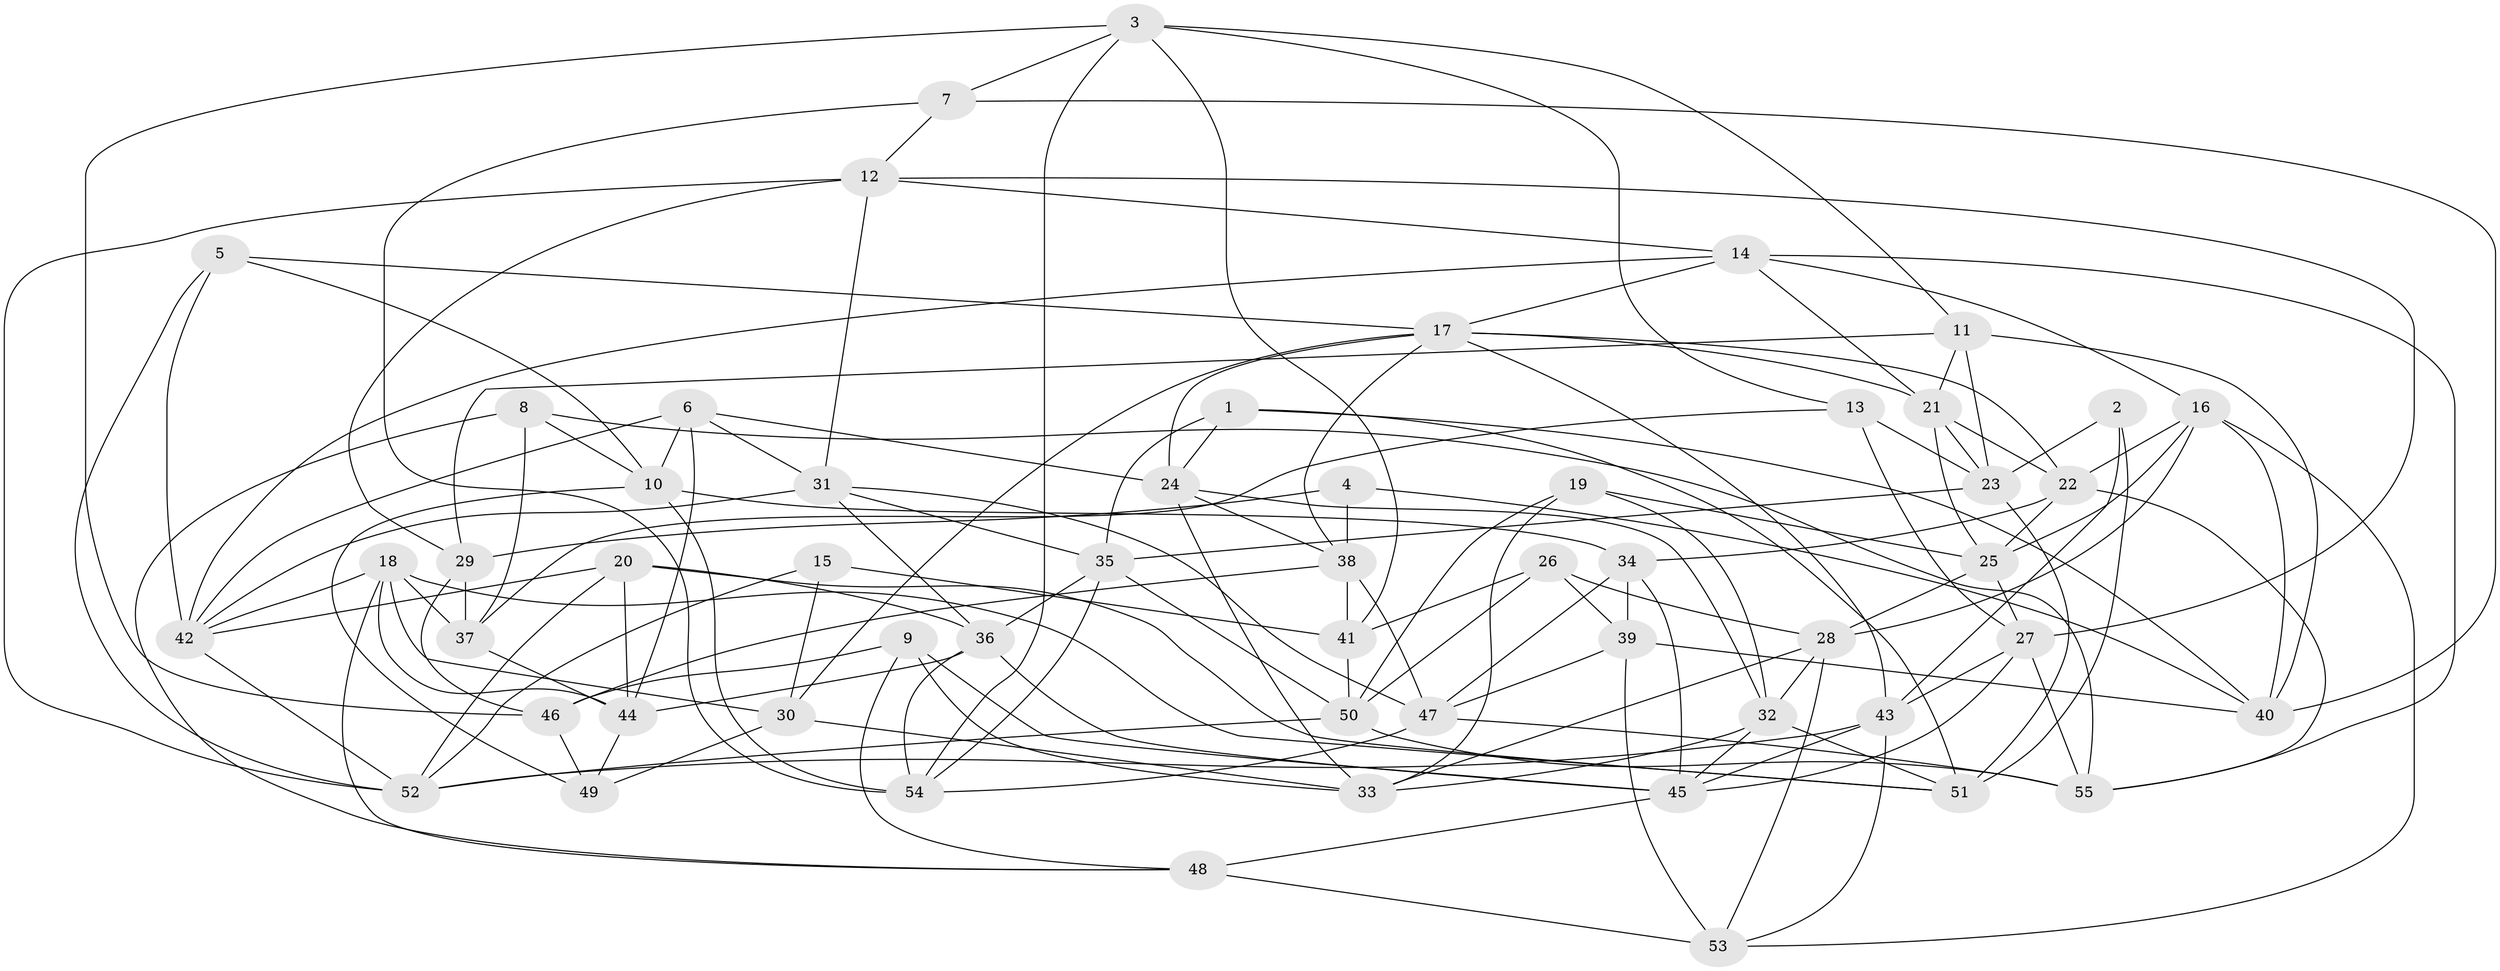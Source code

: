 // original degree distribution, {4: 1.0}
// Generated by graph-tools (version 1.1) at 2025/38/03/04/25 23:38:11]
// undirected, 55 vertices, 148 edges
graph export_dot {
  node [color=gray90,style=filled];
  1;
  2;
  3;
  4;
  5;
  6;
  7;
  8;
  9;
  10;
  11;
  12;
  13;
  14;
  15;
  16;
  17;
  18;
  19;
  20;
  21;
  22;
  23;
  24;
  25;
  26;
  27;
  28;
  29;
  30;
  31;
  32;
  33;
  34;
  35;
  36;
  37;
  38;
  39;
  40;
  41;
  42;
  43;
  44;
  45;
  46;
  47;
  48;
  49;
  50;
  51;
  52;
  53;
  54;
  55;
  1 -- 24 [weight=1.0];
  1 -- 35 [weight=1.0];
  1 -- 40 [weight=1.0];
  1 -- 51 [weight=1.0];
  2 -- 23 [weight=2.0];
  2 -- 43 [weight=1.0];
  2 -- 51 [weight=1.0];
  3 -- 7 [weight=1.0];
  3 -- 11 [weight=1.0];
  3 -- 13 [weight=1.0];
  3 -- 41 [weight=1.0];
  3 -- 46 [weight=1.0];
  3 -- 54 [weight=1.0];
  4 -- 29 [weight=1.0];
  4 -- 38 [weight=1.0];
  4 -- 40 [weight=2.0];
  5 -- 10 [weight=1.0];
  5 -- 17 [weight=1.0];
  5 -- 42 [weight=1.0];
  5 -- 52 [weight=1.0];
  6 -- 10 [weight=1.0];
  6 -- 24 [weight=1.0];
  6 -- 31 [weight=1.0];
  6 -- 42 [weight=2.0];
  6 -- 44 [weight=1.0];
  7 -- 12 [weight=1.0];
  7 -- 40 [weight=1.0];
  7 -- 54 [weight=1.0];
  8 -- 10 [weight=1.0];
  8 -- 37 [weight=1.0];
  8 -- 48 [weight=1.0];
  8 -- 55 [weight=1.0];
  9 -- 33 [weight=1.0];
  9 -- 45 [weight=1.0];
  9 -- 46 [weight=1.0];
  9 -- 48 [weight=1.0];
  10 -- 34 [weight=1.0];
  10 -- 49 [weight=1.0];
  10 -- 54 [weight=1.0];
  11 -- 21 [weight=1.0];
  11 -- 23 [weight=2.0];
  11 -- 29 [weight=1.0];
  11 -- 40 [weight=1.0];
  12 -- 14 [weight=1.0];
  12 -- 27 [weight=1.0];
  12 -- 29 [weight=1.0];
  12 -- 31 [weight=1.0];
  12 -- 52 [weight=1.0];
  13 -- 23 [weight=1.0];
  13 -- 27 [weight=1.0];
  13 -- 37 [weight=1.0];
  14 -- 16 [weight=1.0];
  14 -- 17 [weight=1.0];
  14 -- 21 [weight=1.0];
  14 -- 42 [weight=1.0];
  14 -- 55 [weight=1.0];
  15 -- 30 [weight=1.0];
  15 -- 41 [weight=2.0];
  15 -- 52 [weight=1.0];
  16 -- 22 [weight=1.0];
  16 -- 25 [weight=1.0];
  16 -- 28 [weight=1.0];
  16 -- 40 [weight=1.0];
  16 -- 53 [weight=1.0];
  17 -- 21 [weight=1.0];
  17 -- 22 [weight=1.0];
  17 -- 24 [weight=1.0];
  17 -- 30 [weight=1.0];
  17 -- 38 [weight=1.0];
  17 -- 43 [weight=1.0];
  18 -- 30 [weight=1.0];
  18 -- 37 [weight=1.0];
  18 -- 42 [weight=1.0];
  18 -- 44 [weight=1.0];
  18 -- 48 [weight=1.0];
  18 -- 51 [weight=1.0];
  19 -- 25 [weight=1.0];
  19 -- 32 [weight=1.0];
  19 -- 33 [weight=1.0];
  19 -- 50 [weight=1.0];
  20 -- 36 [weight=1.0];
  20 -- 42 [weight=1.0];
  20 -- 44 [weight=1.0];
  20 -- 51 [weight=1.0];
  20 -- 52 [weight=2.0];
  21 -- 22 [weight=1.0];
  21 -- 23 [weight=1.0];
  21 -- 25 [weight=1.0];
  22 -- 25 [weight=1.0];
  22 -- 34 [weight=1.0];
  22 -- 55 [weight=1.0];
  23 -- 35 [weight=1.0];
  23 -- 51 [weight=1.0];
  24 -- 32 [weight=1.0];
  24 -- 33 [weight=1.0];
  24 -- 38 [weight=1.0];
  25 -- 27 [weight=1.0];
  25 -- 28 [weight=1.0];
  26 -- 28 [weight=1.0];
  26 -- 39 [weight=1.0];
  26 -- 41 [weight=1.0];
  26 -- 50 [weight=1.0];
  27 -- 43 [weight=1.0];
  27 -- 45 [weight=1.0];
  27 -- 55 [weight=1.0];
  28 -- 32 [weight=1.0];
  28 -- 33 [weight=1.0];
  28 -- 53 [weight=1.0];
  29 -- 37 [weight=2.0];
  29 -- 46 [weight=1.0];
  30 -- 33 [weight=1.0];
  30 -- 49 [weight=2.0];
  31 -- 35 [weight=1.0];
  31 -- 36 [weight=1.0];
  31 -- 42 [weight=1.0];
  31 -- 47 [weight=1.0];
  32 -- 33 [weight=1.0];
  32 -- 45 [weight=1.0];
  32 -- 51 [weight=1.0];
  34 -- 39 [weight=1.0];
  34 -- 45 [weight=2.0];
  34 -- 47 [weight=1.0];
  35 -- 36 [weight=1.0];
  35 -- 50 [weight=1.0];
  35 -- 54 [weight=1.0];
  36 -- 44 [weight=1.0];
  36 -- 45 [weight=1.0];
  36 -- 54 [weight=1.0];
  37 -- 44 [weight=1.0];
  38 -- 41 [weight=1.0];
  38 -- 46 [weight=1.0];
  38 -- 47 [weight=1.0];
  39 -- 40 [weight=2.0];
  39 -- 47 [weight=1.0];
  39 -- 53 [weight=1.0];
  41 -- 50 [weight=1.0];
  42 -- 52 [weight=1.0];
  43 -- 45 [weight=1.0];
  43 -- 52 [weight=1.0];
  43 -- 53 [weight=1.0];
  44 -- 49 [weight=1.0];
  45 -- 48 [weight=1.0];
  46 -- 49 [weight=2.0];
  47 -- 54 [weight=1.0];
  47 -- 55 [weight=1.0];
  48 -- 53 [weight=2.0];
  50 -- 52 [weight=1.0];
  50 -- 55 [weight=1.0];
}
